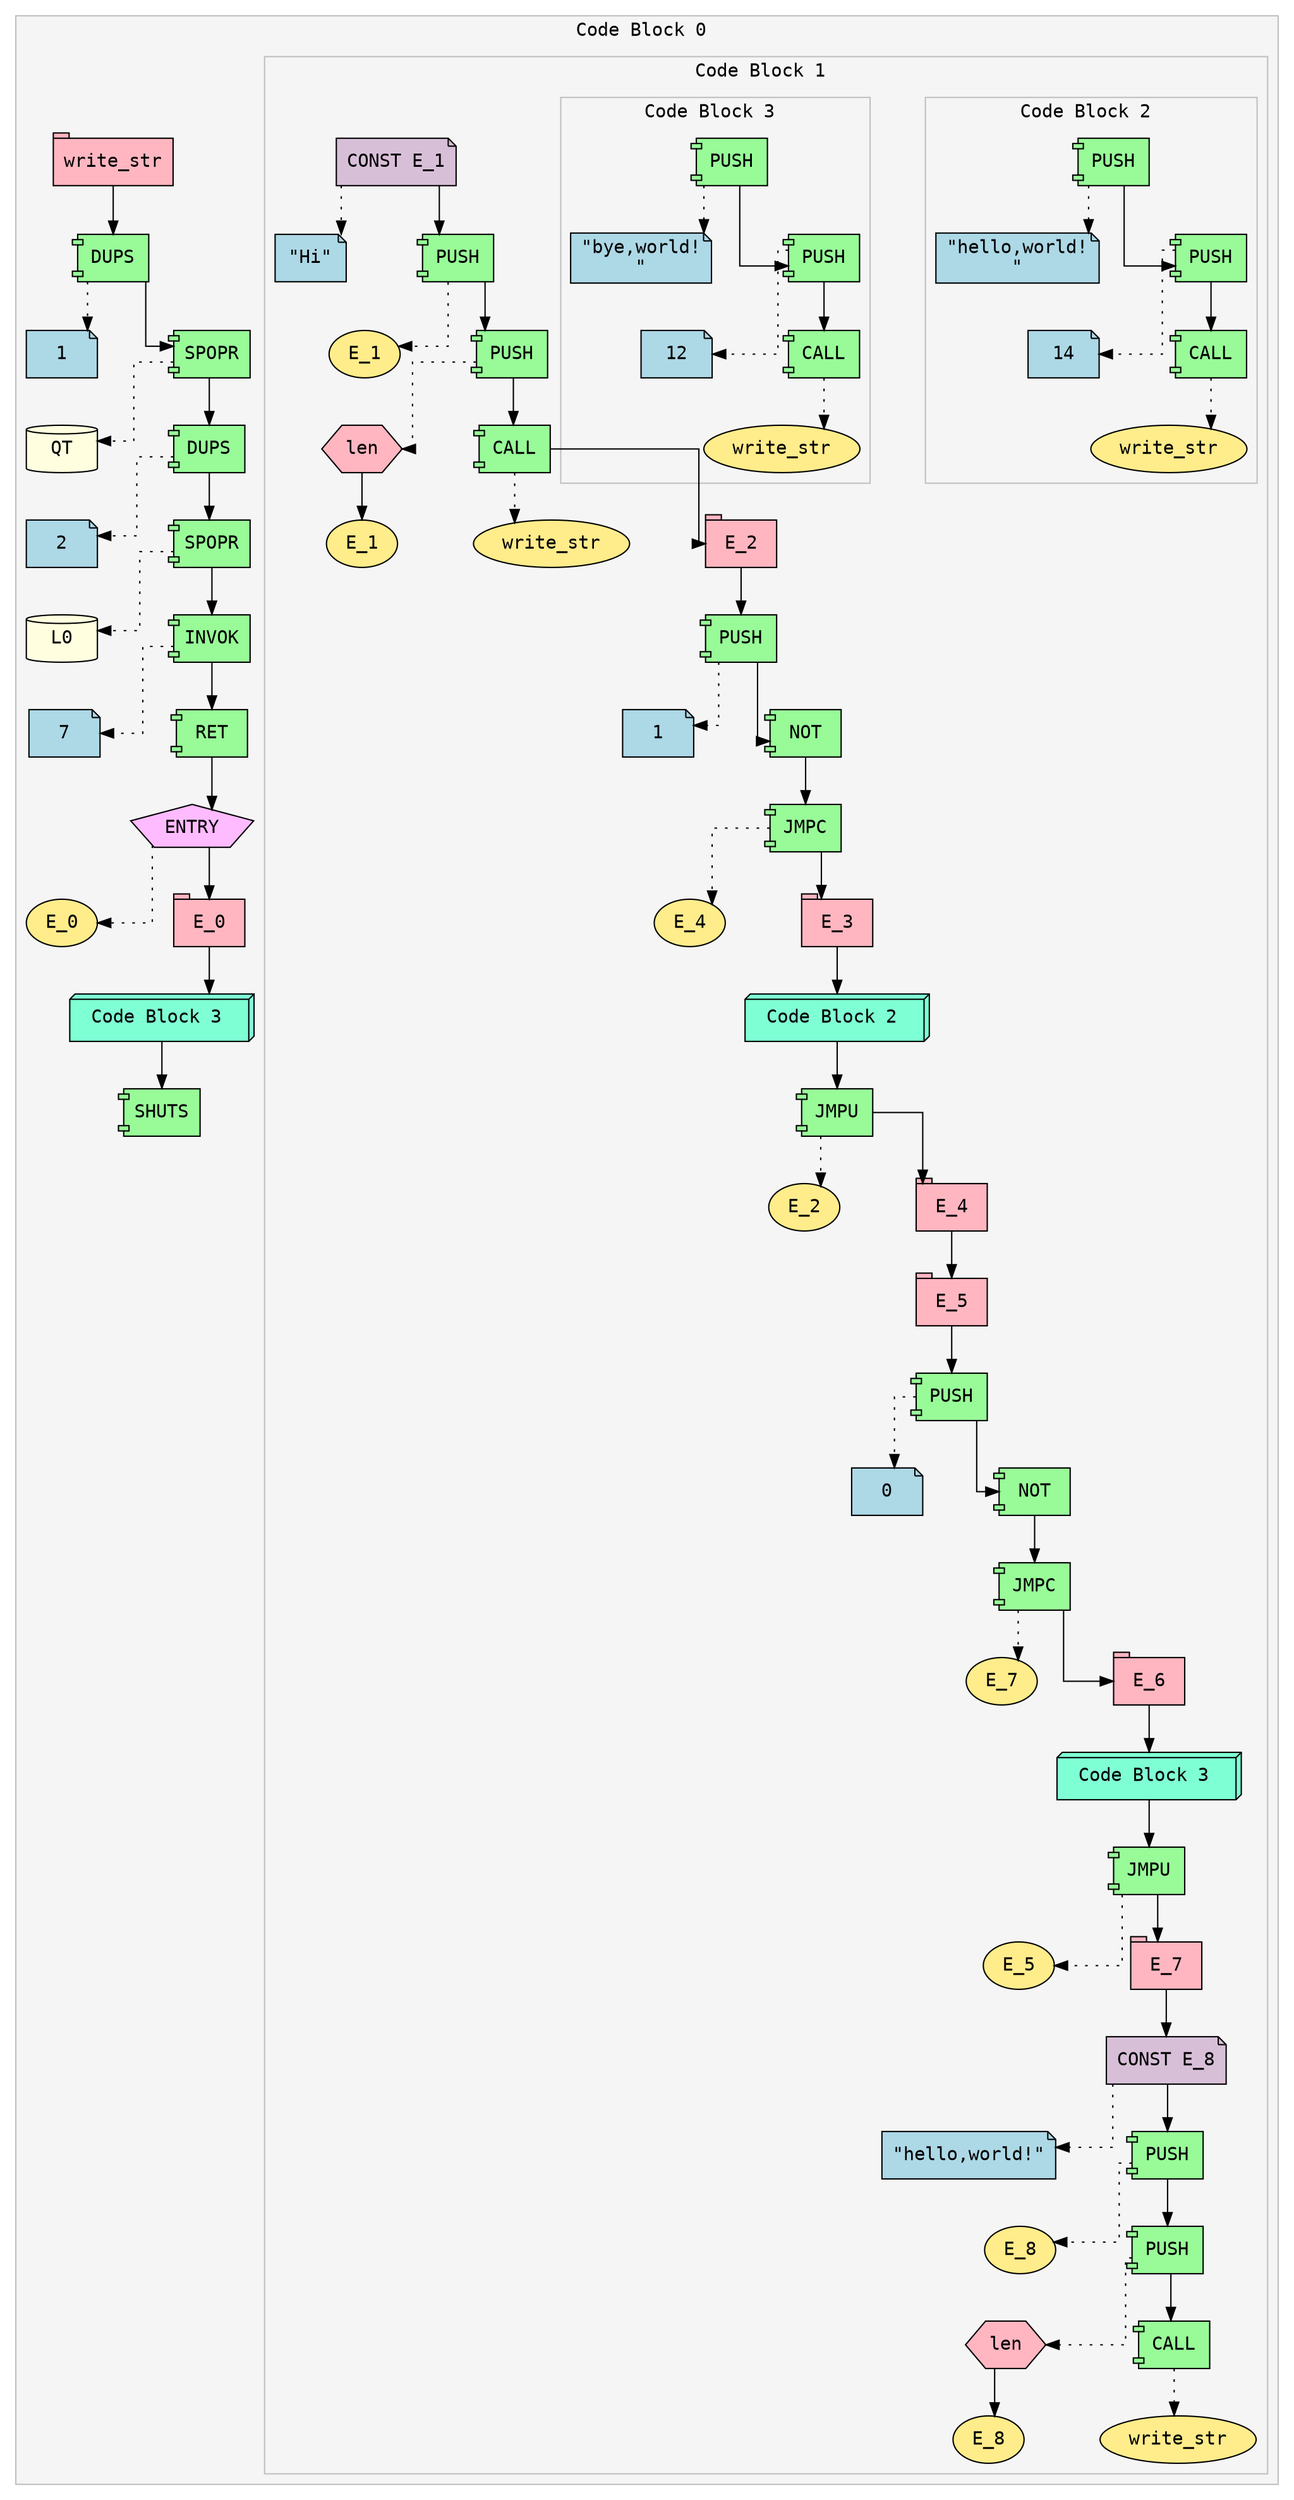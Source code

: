 digraph ir {
splines=ortho;
nodesep=0.8;
ranksep=0.5;
subgraph cluster_0 {
label="Code Block 0 ";
style=filled;
color=gray;
fillcolor=whitesmoke;
fontname="Courier";
Expr_1 [shape=tab style=filled fillcolor=lightpink fontname="Courier" label="write_str"]
Expr_2 [shape=component style=filled fillcolor=palegreen fontname="Courier" label="DUPS"]
Expr_3 [shape=note style=filled fillcolor=lightblue fontname="Courier" label="1"]
Expr_2 -> Expr_3 [style=dotted]
Expr_1 -> Expr_2;
Expr_4 [shape=component style=filled fillcolor=palegreen fontname="Courier" label="SPOPR"]
Expr_5 [shape=cylinder style=filled fillcolor=lightyellow fontname="Courier" label="QT"]
Expr_4 -> Expr_5 [style=dotted]
Expr_2 -> Expr_4;
Expr_6 [shape=component style=filled fillcolor=palegreen fontname="Courier" label="DUPS"]
Expr_7 [shape=note style=filled fillcolor=lightblue fontname="Courier" label="2"]
Expr_6 -> Expr_7 [style=dotted]
Expr_4 -> Expr_6;
Expr_8 [shape=component style=filled fillcolor=palegreen fontname="Courier" label="SPOPR"]
Expr_9 [shape=cylinder style=filled fillcolor=lightyellow fontname="Courier" label="L0"]
Expr_8 -> Expr_9 [style=dotted]
Expr_6 -> Expr_8;
Expr_10 [shape=component style=filled fillcolor=palegreen fontname="Courier" label="INVOK"]
Expr_11 [shape=note style=filled fillcolor=lightblue fontname="Courier" label="7"]
Expr_10 -> Expr_11 [style=dotted]
Expr_8 -> Expr_10;
Expr_12 [shape=component style=filled fillcolor=palegreen fontname="Courier" label="RET"]
Expr_10 -> Expr_12;
Expr_13 [shape=pentagon style=filled fillcolor=plum1 fontname="Courier" label="ENTRY"]
Expr_14 [shape=ellipse style=filled fillcolor=lightgoldenrod1 fontname="Courier" label="E_0"]
Expr_13 -> Expr_14 [style=dotted]
Expr_12 -> Expr_13;
Expr_15 [shape=tab style=filled fillcolor=lightpink fontname="Courier" label="E_0"]
Expr_13 -> Expr_15;
subgraph cluster_16 {
label="Code Block 1 ";
style=filled;
color=gray;
fillcolor=whitesmoke;
fontname="Courier";
Expr_17 [shape=note style=filled fillcolor=thistle fontname="Courier" label="CONST E_1"]
Expr_18 [shape=note style=filled fillcolor=lightblue fontname="Courier" label="\"Hi\""]
Expr_17 -> Expr_18 [style=dotted]
Expr_19 [shape=component style=filled fillcolor=palegreen fontname="Courier" label="PUSH"]
Expr_20 [shape=ellipse style=filled fillcolor=lightgoldenrod1 fontname="Courier" label="E_1"]
Expr_19 -> Expr_20 [style=dotted]
Expr_17 -> Expr_19;
Expr_21 [shape=component style=filled fillcolor=palegreen fontname="Courier" label="PUSH"]
Expr_22 [shape=hexagon style=filled fillcolor=lightpink fontname="Courier" label="len"]
Expr_23 [shape=ellipse style=filled fillcolor=lightgoldenrod1 fontname="Courier" label="E_1"]
Expr_22 -> Expr_23
Expr_21 -> Expr_22 [style=dotted]
Expr_19 -> Expr_21;
Expr_24 [shape=component style=filled fillcolor=palegreen fontname="Courier" label="CALL"]
Expr_25 [shape=ellipse style=filled fillcolor=lightgoldenrod1 fontname="Courier" label="write_str"]
Expr_24 -> Expr_25 [style=dotted]
Expr_21 -> Expr_24;
Expr_26 [shape=tab style=filled fillcolor=lightpink fontname="Courier" label="E_2"]
Expr_24 -> Expr_26;
Expr_27 [shape=component style=filled fillcolor=palegreen fontname="Courier" label="PUSH"]
Expr_28 [shape=note style=filled fillcolor=lightblue fontname="Courier" label="1"]
Expr_27 -> Expr_28 [style=dotted]
Expr_26 -> Expr_27;
Expr_29 [shape=component style=filled fillcolor=palegreen fontname="Courier" label="NOT"]
Expr_27 -> Expr_29;
Expr_30 [shape=component style=filled fillcolor=palegreen fontname="Courier" label="JMPC"]
Expr_31 [shape=ellipse style=filled fillcolor=lightgoldenrod1 fontname="Courier" label="E_4"]
Expr_30 -> Expr_31 [style=dotted]
Expr_29 -> Expr_30;
Expr_32 [shape=tab style=filled fillcolor=lightpink fontname="Courier" label="E_3"]
Expr_30 -> Expr_32;
subgraph cluster_33 {
label="Code Block 2 ";
style=filled;
color=gray;
fillcolor=whitesmoke;
fontname="Courier";
Expr_34 [shape=component style=filled fillcolor=palegreen fontname="Courier" label="PUSH"]
Expr_35 [shape=note style=filled fillcolor=lightblue fontname="Courier" label="\"hello,world!\n\""]
Expr_34 -> Expr_35 [style=dotted]
Expr_36 [shape=component style=filled fillcolor=palegreen fontname="Courier" label="PUSH"]
Expr_37 [shape=note style=filled fillcolor=lightblue fontname="Courier" label="14"]
Expr_36 -> Expr_37 [style=dotted]
Expr_34 -> Expr_36;
Expr_38 [shape=component style=filled fillcolor=palegreen fontname="Courier" label="CALL"]
Expr_39 [shape=ellipse style=filled fillcolor=lightgoldenrod1 fontname="Courier" label="write_str"]
Expr_38 -> Expr_39 [style=dotted]
Expr_36 -> Expr_38;
}
Expr_33 [shape=box3d style=filled fillcolor=aquamarine fontname="Courier" label=" Code Block 2  "]
Expr_32 -> Expr_33;
Expr_40 [shape=component style=filled fillcolor=palegreen fontname="Courier" label="JMPU"]
Expr_41 [shape=ellipse style=filled fillcolor=lightgoldenrod1 fontname="Courier" label="E_2"]
Expr_40 -> Expr_41 [style=dotted]
Expr_33 -> Expr_40;
Expr_42 [shape=tab style=filled fillcolor=lightpink fontname="Courier" label="E_4"]
Expr_40 -> Expr_42;
Expr_43 [shape=tab style=filled fillcolor=lightpink fontname="Courier" label="E_5"]
Expr_42 -> Expr_43;
Expr_44 [shape=component style=filled fillcolor=palegreen fontname="Courier" label="PUSH"]
Expr_45 [shape=note style=filled fillcolor=lightblue fontname="Courier" label="0"]
Expr_44 -> Expr_45 [style=dotted]
Expr_43 -> Expr_44;
Expr_46 [shape=component style=filled fillcolor=palegreen fontname="Courier" label="NOT"]
Expr_44 -> Expr_46;
Expr_47 [shape=component style=filled fillcolor=palegreen fontname="Courier" label="JMPC"]
Expr_48 [shape=ellipse style=filled fillcolor=lightgoldenrod1 fontname="Courier" label="E_7"]
Expr_47 -> Expr_48 [style=dotted]
Expr_46 -> Expr_47;
Expr_49 [shape=tab style=filled fillcolor=lightpink fontname="Courier" label="E_6"]
Expr_47 -> Expr_49;
subgraph cluster_50 {
label="Code Block 3 ";
style=filled;
color=gray;
fillcolor=whitesmoke;
fontname="Courier";
Expr_51 [shape=component style=filled fillcolor=palegreen fontname="Courier" label="PUSH"]
Expr_52 [shape=note style=filled fillcolor=lightblue fontname="Courier" label="\"bye,world!\n\""]
Expr_51 -> Expr_52 [style=dotted]
Expr_53 [shape=component style=filled fillcolor=palegreen fontname="Courier" label="PUSH"]
Expr_54 [shape=note style=filled fillcolor=lightblue fontname="Courier" label="12"]
Expr_53 -> Expr_54 [style=dotted]
Expr_51 -> Expr_53;
Expr_55 [shape=component style=filled fillcolor=palegreen fontname="Courier" label="CALL"]
Expr_56 [shape=ellipse style=filled fillcolor=lightgoldenrod1 fontname="Courier" label="write_str"]
Expr_55 -> Expr_56 [style=dotted]
Expr_53 -> Expr_55;
}
Expr_50 [shape=box3d style=filled fillcolor=aquamarine fontname="Courier" label=" Code Block 3  "]
Expr_49 -> Expr_50;
Expr_57 [shape=component style=filled fillcolor=palegreen fontname="Courier" label="JMPU"]
Expr_58 [shape=ellipse style=filled fillcolor=lightgoldenrod1 fontname="Courier" label="E_5"]
Expr_57 -> Expr_58 [style=dotted]
Expr_50 -> Expr_57;
Expr_59 [shape=tab style=filled fillcolor=lightpink fontname="Courier" label="E_7"]
Expr_57 -> Expr_59;
Expr_60 [shape=note style=filled fillcolor=thistle fontname="Courier" label="CONST E_8"]
Expr_61 [shape=note style=filled fillcolor=lightblue fontname="Courier" label="\"hello,world!\""]
Expr_60 -> Expr_61 [style=dotted]
Expr_59 -> Expr_60;
Expr_62 [shape=component style=filled fillcolor=palegreen fontname="Courier" label="PUSH"]
Expr_63 [shape=ellipse style=filled fillcolor=lightgoldenrod1 fontname="Courier" label="E_8"]
Expr_62 -> Expr_63 [style=dotted]
Expr_60 -> Expr_62;
Expr_64 [shape=component style=filled fillcolor=palegreen fontname="Courier" label="PUSH"]
Expr_65 [shape=hexagon style=filled fillcolor=lightpink fontname="Courier" label="len"]
Expr_66 [shape=ellipse style=filled fillcolor=lightgoldenrod1 fontname="Courier" label="E_8"]
Expr_65 -> Expr_66
Expr_64 -> Expr_65 [style=dotted]
Expr_62 -> Expr_64;
Expr_67 [shape=component style=filled fillcolor=palegreen fontname="Courier" label="CALL"]
Expr_68 [shape=ellipse style=filled fillcolor=lightgoldenrod1 fontname="Courier" label="write_str"]
Expr_67 -> Expr_68 [style=dotted]
Expr_64 -> Expr_67;
}
Expr_16 [shape=box3d style=filled fillcolor=aquamarine fontname="Courier" label=" Code Block 3  "]
Expr_15 -> Expr_16;
Expr_69 [shape=component style=filled fillcolor=palegreen fontname="Courier" label="SHUTS"]
Expr_16 -> Expr_69;
}
}
